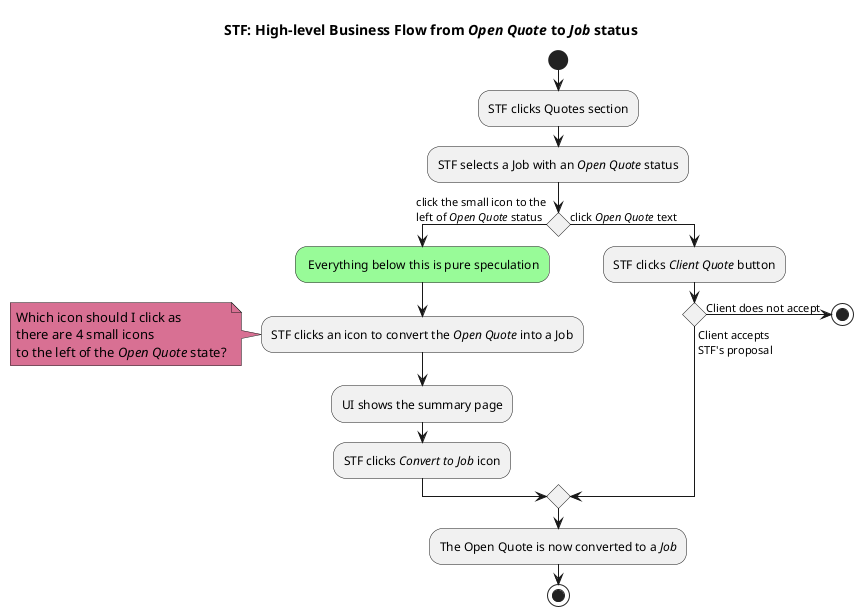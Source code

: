 ' Diagram containing flow from Open Quote state to Job
' NOTE:
' This is pure speculation on my end since wireframes
' are not clear as to how this should work

@startuml
    title STF: High-level Business Flow from //Open Quote// to //Job// status
    start
    :STF clicks Quotes section;
    :STF selects a Job with an //Open Quote// status;
    
    if () then (click the small icon to the\nleft of //Open Quote// status)
        #PaleGreen: Everything below this is pure speculation;
        :STF clicks an icon to convert the //Open Quote// into a Job;

        note #PaleVioletRed
            Which icon should I click as
            there are 4 small icons
            to the left of the //Open Quote// state?
        end note

        :UI shows the summary page;
        :STF clicks //Convert to Job// icon;
    else (click //Open Quote// text)
        :STF clicks //Client Quote// button;
        if () then (Client does not accept)
            stop
        else(Client accepts\nSTF's proposal)
        endif
    endif
    :The Open Quote is now converted to a //Job//;
    stop
@enduml